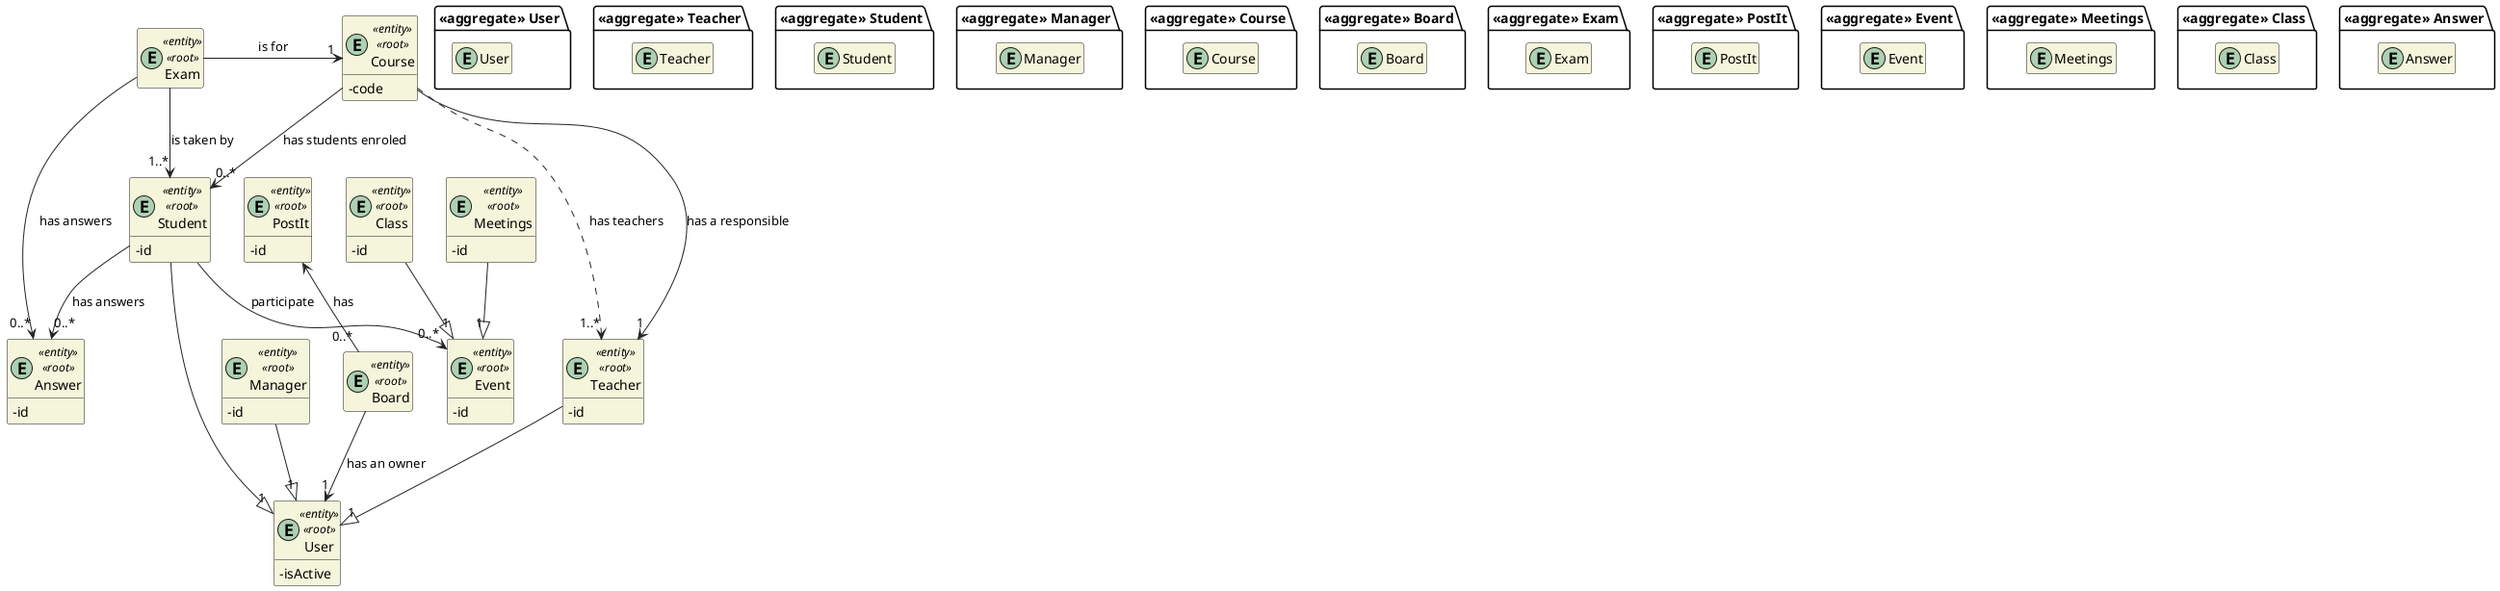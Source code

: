 @startuml DM
'https://plantuml.com/class-diagram

skinparam classAttributeIconSize 0
hide empty attributes
hide empty methods
skinparam classBackgroundColor beige
skinparam ArrowColor #222222

package "<<aggregate>> User" {
    entity User
}

entity User <<entity>> <<root>> {
    - isActive
}

package "<<aggregate>> Teacher" {
    entity Teacher
}


entity Teacher <<entity>> <<root>> {
  -id
}

package "<<aggregate>> Student" {
    entity Student
}

entity Student <<entity>> <<root>> {
  -id
}

package "<<aggregate>> Manager" {
    entity Manager
}

entity Manager <<entity>> <<root>> {
  -id
}

package "<<aggregate>> Course" {
    entity Course
}

entity Course <<entity>> <<root>> {
    - code
}

package "<<aggregate>> Board" {
    entity Board
}

entity Board <<entity>> <<root>> {
}

package "<<aggregate>> Exam" {
    entity Exam
}

entity Exam <<entity>> <<root>> {
}

package "<<aggregate>> PostIt" {
    entity PostIt
}

entity PostIt <<entity>> <<root>> {
    -id
}

package "<<aggregate>> Event" {
    entity Event
}

entity Event <<entity>> <<root>> {
    -id
}

package "<<aggregate>> Meetings" {
    entity Meetings
}

entity Meetings <<entity>> <<root>> {
    -id
}

package "<<aggregate>> Class" {
    entity Class
}

entity Class <<entity>> <<root>> {
    -id
}

package "<<aggregate>> Answer" {
    entity Answer
}

entity Answer <<entity>> <<root>> {
    -id
}

Teacher --|> "1" User 
Student --|> "1" User 
Manager --|> "1" User

Course -> "0..*" Student : has students enroled
Course ...> "1..*" Teacher : has teachers
Course --> "1" Teacher : has a responsible

Board --> "1" User : has an owner
PostIt <-- "0..*" Board: has

Exam --> "1..*" Student : is taken by
Exam -> "1" Course : is for
Exam --> "0..*" Answer : has answers

Class --|> "1" Event
Meetings --|> "1" Event

Student --> "0..*" Event: participate
Student --> "0..*" Answer : has answers

@enduml
